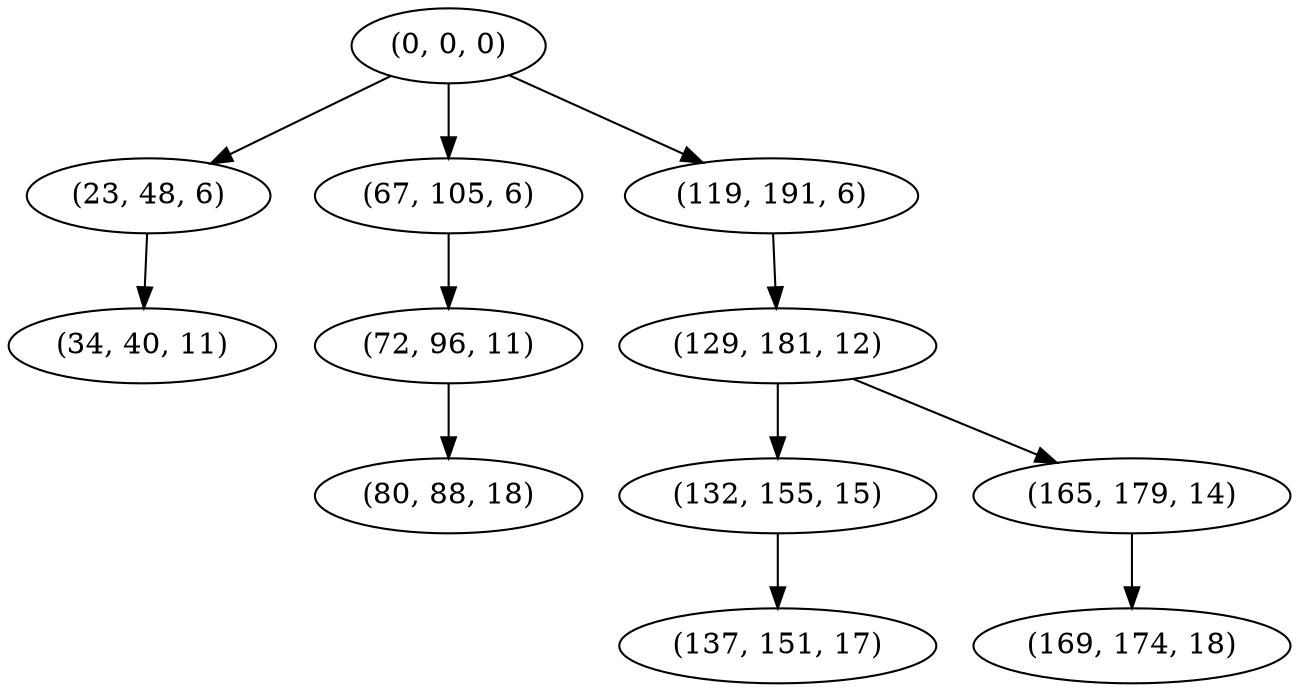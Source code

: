 digraph tree {
    "(0, 0, 0)";
    "(23, 48, 6)";
    "(34, 40, 11)";
    "(67, 105, 6)";
    "(72, 96, 11)";
    "(80, 88, 18)";
    "(119, 191, 6)";
    "(129, 181, 12)";
    "(132, 155, 15)";
    "(137, 151, 17)";
    "(165, 179, 14)";
    "(169, 174, 18)";
    "(0, 0, 0)" -> "(23, 48, 6)";
    "(0, 0, 0)" -> "(67, 105, 6)";
    "(0, 0, 0)" -> "(119, 191, 6)";
    "(23, 48, 6)" -> "(34, 40, 11)";
    "(67, 105, 6)" -> "(72, 96, 11)";
    "(72, 96, 11)" -> "(80, 88, 18)";
    "(119, 191, 6)" -> "(129, 181, 12)";
    "(129, 181, 12)" -> "(132, 155, 15)";
    "(129, 181, 12)" -> "(165, 179, 14)";
    "(132, 155, 15)" -> "(137, 151, 17)";
    "(165, 179, 14)" -> "(169, 174, 18)";
}
